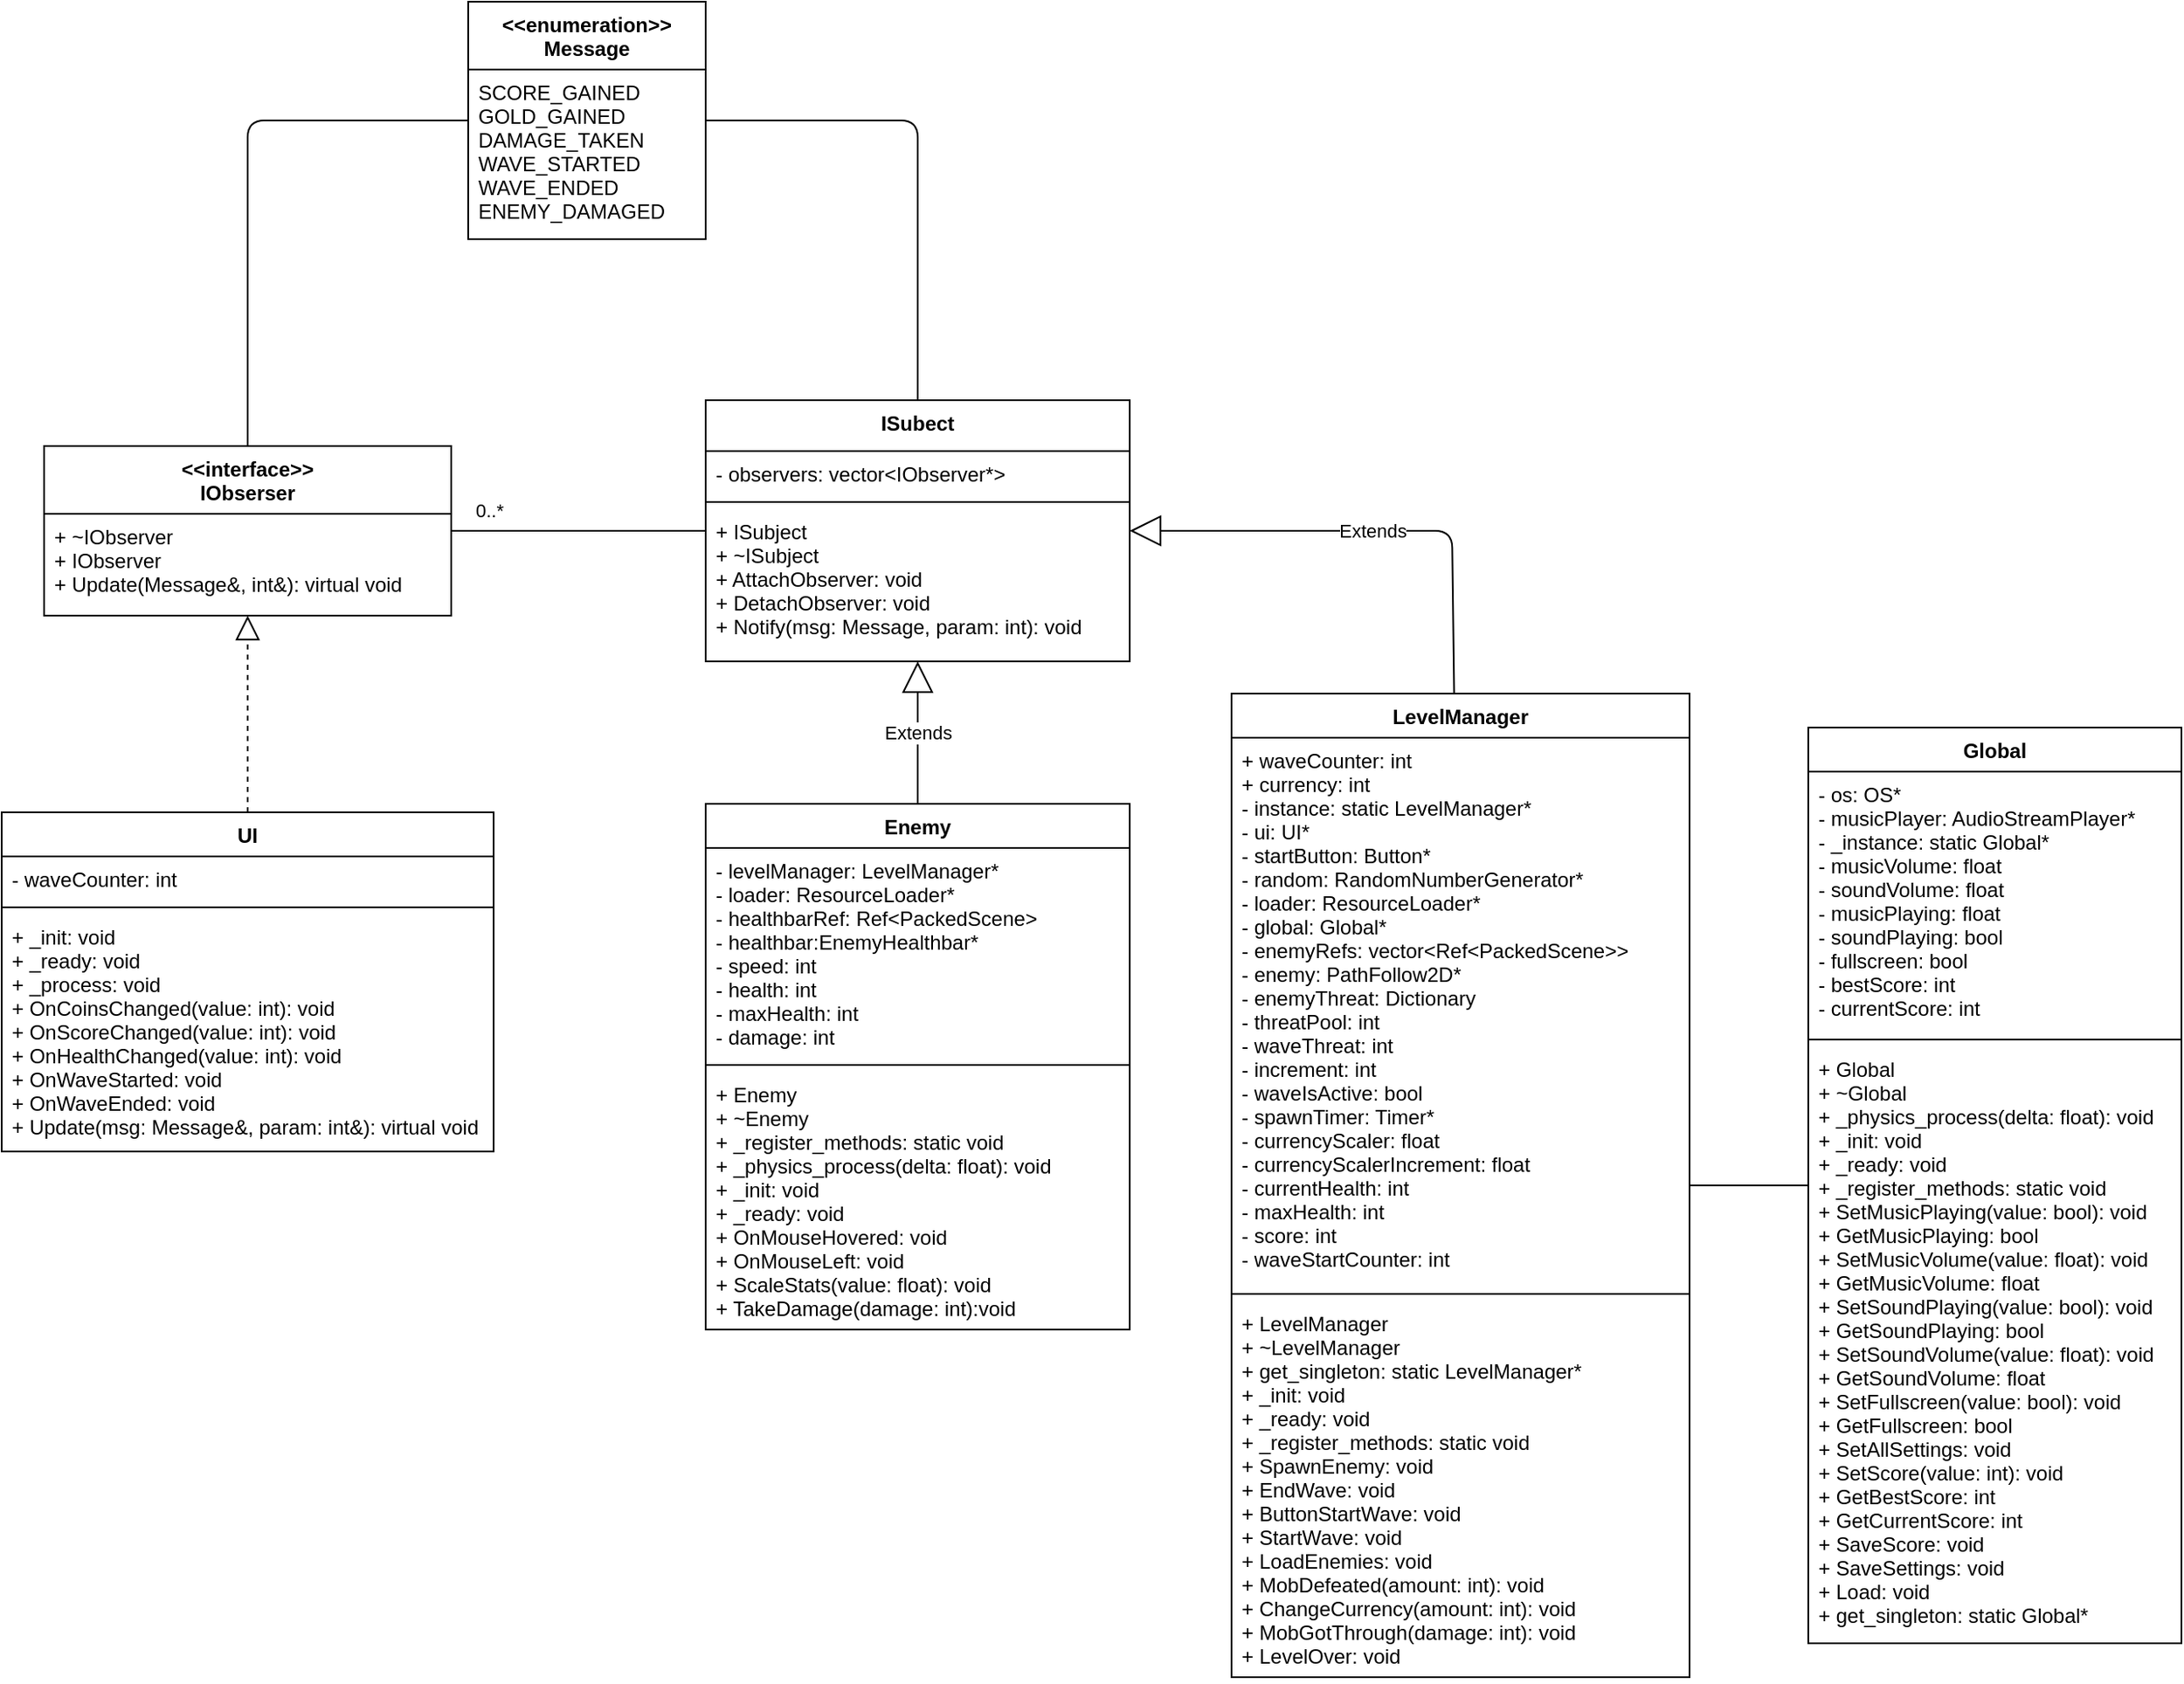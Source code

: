 <mxfile version="14.9.0" type="github" pages="4">
  <diagram id="F5fDT9RWWXT5eyaNR9aA" name="UI">
    <mxGraphModel dx="1673" dy="896" grid="1" gridSize="10" guides="1" tooltips="1" connect="1" arrows="1" fold="1" page="1" pageScale="1" pageWidth="1654" pageHeight="1169" math="0" shadow="0">
      <root>
        <mxCell id="0" />
        <mxCell id="1" parent="0" />
        <mxCell id="4cQQ3AmGW_2L6S3uU12_-1" value="&lt;&lt;interface&gt;&gt;&#xa;IObserser" style="swimlane;fontStyle=1;align=center;verticalAlign=top;childLayout=stackLayout;horizontal=1;startSize=40;horizontalStack=0;resizeParent=1;resizeParentMax=0;resizeLast=0;collapsible=1;marginBottom=0;" parent="1" vertex="1">
          <mxGeometry x="80" y="302" width="240" height="100" as="geometry" />
        </mxCell>
        <mxCell id="4cQQ3AmGW_2L6S3uU12_-4" value="+ ~IObserver&#xa;+ IObserver&#xa;+ Update(Message&amp;, int&amp;): virtual void" style="text;strokeColor=none;fillColor=none;align=left;verticalAlign=top;spacingLeft=4;spacingRight=4;overflow=hidden;rotatable=0;points=[[0,0.5],[1,0.5]];portConstraint=eastwest;" parent="4cQQ3AmGW_2L6S3uU12_-1" vertex="1">
          <mxGeometry y="40" width="240" height="60" as="geometry" />
        </mxCell>
        <mxCell id="4cQQ3AmGW_2L6S3uU12_-5" value="ISubect" style="swimlane;fontStyle=1;align=center;verticalAlign=top;childLayout=stackLayout;horizontal=1;startSize=30;horizontalStack=0;resizeParent=1;resizeParentMax=0;resizeLast=0;collapsible=1;marginBottom=0;" parent="1" vertex="1">
          <mxGeometry x="470" y="275" width="250" height="154" as="geometry" />
        </mxCell>
        <mxCell id="4cQQ3AmGW_2L6S3uU12_-6" value="- observers: vector&lt;IObserver*&gt;" style="text;strokeColor=none;fillColor=none;align=left;verticalAlign=top;spacingLeft=4;spacingRight=4;overflow=hidden;rotatable=0;points=[[0,0.5],[1,0.5]];portConstraint=eastwest;" parent="4cQQ3AmGW_2L6S3uU12_-5" vertex="1">
          <mxGeometry y="30" width="250" height="26" as="geometry" />
        </mxCell>
        <mxCell id="4cQQ3AmGW_2L6S3uU12_-7" value="" style="line;strokeWidth=1;fillColor=none;align=left;verticalAlign=middle;spacingTop=-1;spacingLeft=3;spacingRight=3;rotatable=0;labelPosition=right;points=[];portConstraint=eastwest;" parent="4cQQ3AmGW_2L6S3uU12_-5" vertex="1">
          <mxGeometry y="56" width="250" height="8" as="geometry" />
        </mxCell>
        <mxCell id="4cQQ3AmGW_2L6S3uU12_-8" value="+ ISubject&#xa;+ ~ISubject&#xa;+ AttachObserver: void&#xa;+ DetachObserver: void&#xa;+ Notify(msg: Message, param: int): void" style="text;strokeColor=none;fillColor=none;align=left;verticalAlign=top;spacingLeft=4;spacingRight=4;overflow=hidden;rotatable=0;points=[[0,0.5],[1,0.5]];portConstraint=eastwest;" parent="4cQQ3AmGW_2L6S3uU12_-5" vertex="1">
          <mxGeometry y="64" width="250" height="90" as="geometry" />
        </mxCell>
        <mxCell id="qCKfydWW07gDqBEyt4T1-1" value="UI" style="swimlane;fontStyle=1;align=center;verticalAlign=top;childLayout=stackLayout;horizontal=1;startSize=26;horizontalStack=0;resizeParent=1;resizeParentMax=0;resizeLast=0;collapsible=1;marginBottom=0;" parent="1" vertex="1">
          <mxGeometry x="55" y="518" width="290" height="200" as="geometry" />
        </mxCell>
        <mxCell id="qCKfydWW07gDqBEyt4T1-2" value="- waveCounter: int" style="text;strokeColor=none;fillColor=none;align=left;verticalAlign=top;spacingLeft=4;spacingRight=4;overflow=hidden;rotatable=0;points=[[0,0.5],[1,0.5]];portConstraint=eastwest;" parent="qCKfydWW07gDqBEyt4T1-1" vertex="1">
          <mxGeometry y="26" width="290" height="26" as="geometry" />
        </mxCell>
        <mxCell id="qCKfydWW07gDqBEyt4T1-3" value="" style="line;strokeWidth=1;fillColor=none;align=left;verticalAlign=middle;spacingTop=-1;spacingLeft=3;spacingRight=3;rotatable=0;labelPosition=right;points=[];portConstraint=eastwest;" parent="qCKfydWW07gDqBEyt4T1-1" vertex="1">
          <mxGeometry y="52" width="290" height="8" as="geometry" />
        </mxCell>
        <mxCell id="qCKfydWW07gDqBEyt4T1-4" value="+ _init: void&#xa;+ _ready: void&#xa;+ _process: void&#xa;+ OnCoinsChanged(value: int): void&#xa;+ OnScoreChanged(value: int): void&#xa;+ OnHealthChanged(value: int): void&#xa;+ OnWaveStarted: void&#xa;+ OnWaveEnded: void&#xa;+ Update(msg: Message&amp;, param: int&amp;): virtual void" style="text;strokeColor=none;fillColor=none;align=left;verticalAlign=top;spacingLeft=4;spacingRight=4;overflow=hidden;rotatable=0;points=[[0,0.5],[1,0.5]];portConstraint=eastwest;" parent="qCKfydWW07gDqBEyt4T1-1" vertex="1">
          <mxGeometry y="60" width="290" height="140" as="geometry" />
        </mxCell>
        <mxCell id="oGQv3XwxBZN2V0PkKPTG-1" value="Enemy" style="swimlane;fontStyle=1;align=center;verticalAlign=top;childLayout=stackLayout;horizontal=1;startSize=26;horizontalStack=0;resizeParent=1;resizeParentMax=0;resizeLast=0;collapsible=1;marginBottom=0;" parent="1" vertex="1">
          <mxGeometry x="470" y="513" width="250" height="310" as="geometry" />
        </mxCell>
        <mxCell id="oGQv3XwxBZN2V0PkKPTG-2" value="- levelManager: LevelManager*&#xa;- loader: ResourceLoader*&#xa;- healthbarRef: Ref&lt;PackedScene&gt;&#xa;- healthbar:EnemyHealthbar*&#xa;- speed: int &#xa;- health: int &#xa;- maxHealth: int &#xa;- damage: int" style="text;strokeColor=none;fillColor=none;align=left;verticalAlign=top;spacingLeft=4;spacingRight=4;overflow=hidden;rotatable=0;points=[[0,0.5],[1,0.5]];portConstraint=eastwest;" parent="oGQv3XwxBZN2V0PkKPTG-1" vertex="1">
          <mxGeometry y="26" width="250" height="124" as="geometry" />
        </mxCell>
        <mxCell id="oGQv3XwxBZN2V0PkKPTG-3" value="" style="line;strokeWidth=1;fillColor=none;align=left;verticalAlign=middle;spacingTop=-1;spacingLeft=3;spacingRight=3;rotatable=0;labelPosition=right;points=[];portConstraint=eastwest;" parent="oGQv3XwxBZN2V0PkKPTG-1" vertex="1">
          <mxGeometry y="150" width="250" height="8" as="geometry" />
        </mxCell>
        <mxCell id="oGQv3XwxBZN2V0PkKPTG-4" value="+ Enemy&#xa;+ ~Enemy&#xa;+ _register_methods: static void &#xa;+ _physics_process(delta: float): void &#xa;+ _init: void &#xa;+ _ready: void &#xa;+ OnMouseHovered: void &#xa;+ OnMouseLeft: void &#xa;+ ScaleStats(value: float): void &#xa;+ TakeDamage(damage: int):void " style="text;strokeColor=none;fillColor=none;align=left;verticalAlign=top;spacingLeft=4;spacingRight=4;overflow=hidden;rotatable=0;points=[[0,0.5],[1,0.5]];portConstraint=eastwest;" parent="oGQv3XwxBZN2V0PkKPTG-1" vertex="1">
          <mxGeometry y="158" width="250" height="152" as="geometry" />
        </mxCell>
        <mxCell id="oGQv3XwxBZN2V0PkKPTG-6" value="LevelManager" style="swimlane;fontStyle=1;align=center;verticalAlign=top;childLayout=stackLayout;horizontal=1;startSize=26;horizontalStack=0;resizeParent=1;resizeParentMax=0;resizeLast=0;collapsible=1;marginBottom=0;" parent="1" vertex="1">
          <mxGeometry x="780" y="448" width="270" height="580" as="geometry" />
        </mxCell>
        <mxCell id="oGQv3XwxBZN2V0PkKPTG-7" value="+ waveCounter: int &#xa;+ currency: int&#xa;- instance: static LevelManager*&#xa;- ui: UI*&#xa;- startButton: Button*&#xa;- random: RandomNumberGenerator*&#xa;- loader: ResourceLoader*&#xa;- global: Global*&#xa;- enemyRefs: vector&lt;Ref&lt;PackedScene&gt;&gt;&#xa;- enemy: PathFollow2D*&#xa;- enemyThreat: Dictionary&#xa;- threatPool: int&#xa;  - waveThreat: int&#xa;  - increment: int&#xa;- waveIsActive: bool&#xa;- spawnTimer: Timer*&#xa;- currencyScaler: float&#xa;- currencyScalerIncrement: float &#xa;- currentHealth: int &#xa;- maxHealth: int &#xa;- score: int &#xa;- waveStartCounter: int " style="text;strokeColor=none;fillColor=none;align=left;verticalAlign=top;spacingLeft=4;spacingRight=4;overflow=hidden;rotatable=0;points=[[0,0.5],[1,0.5]];portConstraint=eastwest;" parent="oGQv3XwxBZN2V0PkKPTG-6" vertex="1">
          <mxGeometry y="26" width="270" height="324" as="geometry" />
        </mxCell>
        <mxCell id="oGQv3XwxBZN2V0PkKPTG-8" value="" style="line;strokeWidth=1;fillColor=none;align=left;verticalAlign=middle;spacingTop=-1;spacingLeft=3;spacingRight=3;rotatable=0;labelPosition=right;points=[];portConstraint=eastwest;" parent="oGQv3XwxBZN2V0PkKPTG-6" vertex="1">
          <mxGeometry y="350" width="270" height="8" as="geometry" />
        </mxCell>
        <mxCell id="oGQv3XwxBZN2V0PkKPTG-9" value="+ LevelManager&#xa;+ ~LevelManager&#xa;+ get_singleton: static LevelManager*&#xa;+ _init: void &#xa;+ _ready: void &#xa;+ _register_methods: static void&#xa;+ SpawnEnemy: void &#xa;+ EndWave: void &#xa;+ ButtonStartWave: void &#xa;+ StartWave: void &#xa;+ LoadEnemies: void &#xa;+ MobDefeated(amount: int): void &#xa;+ ChangeCurrency(amount: int): void &#xa;+ MobGotThrough(damage: int): void &#xa;+ LevelOver: void " style="text;strokeColor=none;fillColor=none;align=left;verticalAlign=top;spacingLeft=4;spacingRight=4;overflow=hidden;rotatable=0;points=[[0,0.5],[1,0.5]];portConstraint=eastwest;" parent="oGQv3XwxBZN2V0PkKPTG-6" vertex="1">
          <mxGeometry y="358" width="270" height="222" as="geometry" />
        </mxCell>
        <mxCell id="oGQv3XwxBZN2V0PkKPTG-11" value="" style="endArrow=block;dashed=1;endFill=0;endSize=12;html=1;" parent="1" source="qCKfydWW07gDqBEyt4T1-1" target="4cQQ3AmGW_2L6S3uU12_-1" edge="1">
          <mxGeometry width="160" relative="1" as="geometry">
            <mxPoint x="-70" y="448" as="sourcePoint" />
            <mxPoint x="90" y="448" as="targetPoint" />
          </mxGeometry>
        </mxCell>
        <mxCell id="oGQv3XwxBZN2V0PkKPTG-14" value="Global" style="swimlane;fontStyle=1;align=center;verticalAlign=top;childLayout=stackLayout;horizontal=1;startSize=26;horizontalStack=0;resizeParent=1;resizeParentMax=0;resizeLast=0;collapsible=1;marginBottom=0;" parent="1" vertex="1">
          <mxGeometry x="1120" y="468" width="220" height="540" as="geometry" />
        </mxCell>
        <mxCell id="oGQv3XwxBZN2V0PkKPTG-15" value="- os: OS*&#xa;- musicPlayer: AudioStreamPlayer*&#xa;- _instance: static Global*&#xa;- musicVolume: float&#xa;- soundVolume: float&#xa;- musicPlaying: float&#xa;- soundPlaying: bool&#xa;- fullscreen: bool&#xa;- bestScore: int&#xa;- currentScore: int" style="text;strokeColor=none;fillColor=none;align=left;verticalAlign=top;spacingLeft=4;spacingRight=4;overflow=hidden;rotatable=0;points=[[0,0.5],[1,0.5]];portConstraint=eastwest;" parent="oGQv3XwxBZN2V0PkKPTG-14" vertex="1">
          <mxGeometry y="26" width="220" height="154" as="geometry" />
        </mxCell>
        <mxCell id="oGQv3XwxBZN2V0PkKPTG-16" value="" style="line;strokeWidth=1;fillColor=none;align=left;verticalAlign=middle;spacingTop=-1;spacingLeft=3;spacingRight=3;rotatable=0;labelPosition=right;points=[];portConstraint=eastwest;" parent="oGQv3XwxBZN2V0PkKPTG-14" vertex="1">
          <mxGeometry y="180" width="220" height="8" as="geometry" />
        </mxCell>
        <mxCell id="oGQv3XwxBZN2V0PkKPTG-17" value="+ Global&#xa;+ ~Global&#xa;+ _physics_process(delta: float): void &#xa;+ _init: void &#xa;+ _ready: void&#xa;+ _register_methods: static void&#xa;+ SetMusicPlaying(value: bool): void &#xa;+ GetMusicPlaying: bool &#xa;+ SetMusicVolume(value: float): void &#xa;+ GetMusicVolume: float&#xa;+ SetSoundPlaying(value: bool): void&#xa;+ GetSoundPlaying: bool&#xa;+ SetSoundVolume(value: float): void&#xa;+ GetSoundVolume: float &#xa;+ SetFullscreen(value: bool): void &#xa;+ GetFullscreen: bool &#xa;+ SetAllSettings: void &#xa;+ SetScore(value: int): void &#xa;+ GetBestScore: int &#xa;+ GetCurrentScore: int &#xa;+ SaveScore: void &#xa;+ SaveSettings: void &#xa;+ Load: void &#xa;+ get_singleton: static Global* &#xa;" style="text;strokeColor=none;fillColor=none;align=left;verticalAlign=top;spacingLeft=4;spacingRight=4;overflow=hidden;rotatable=0;points=[[0,0.5],[1,0.5]];portConstraint=eastwest;" parent="oGQv3XwxBZN2V0PkKPTG-14" vertex="1">
          <mxGeometry y="188" width="220" height="352" as="geometry" />
        </mxCell>
        <mxCell id="s5ttbbWi41Jbaq0BsrGK-10" value="" style="endArrow=none;html=1;edgeStyle=orthogonalEdgeStyle;" parent="1" source="4cQQ3AmGW_2L6S3uU12_-5" target="4cQQ3AmGW_2L6S3uU12_-1" edge="1">
          <mxGeometry relative="1" as="geometry">
            <mxPoint x="590" y="648" as="sourcePoint" />
            <mxPoint x="750" y="648" as="targetPoint" />
          </mxGeometry>
        </mxCell>
        <mxCell id="s5ttbbWi41Jbaq0BsrGK-12" value="0..*" style="edgeLabel;resizable=0;html=1;align=right;verticalAlign=bottom;" parent="s5ttbbWi41Jbaq0BsrGK-10" connectable="0" vertex="1">
          <mxGeometry x="1" relative="1" as="geometry">
            <mxPoint x="31" y="-4" as="offset" />
          </mxGeometry>
        </mxCell>
        <mxCell id="jlbOjR8EbVuu9zs50vGk-1" value="&lt;&lt;enumeration&gt;&gt;&#xa;Message" style="swimlane;fontStyle=1;childLayout=stackLayout;horizontal=1;startSize=40;fillColor=none;horizontalStack=0;resizeParent=1;resizeParentMax=0;resizeLast=0;collapsible=1;marginBottom=0;" parent="1" vertex="1">
          <mxGeometry x="330" y="40" width="140" height="140" as="geometry" />
        </mxCell>
        <mxCell id="jlbOjR8EbVuu9zs50vGk-2" value="SCORE_GAINED&#xa;GOLD_GAINED&#xa;DAMAGE_TAKEN&#xa;WAVE_STARTED&#xa; WAVE_ENDED&#xa; ENEMY_DAMAGED" style="text;strokeColor=none;fillColor=none;align=left;verticalAlign=top;spacingLeft=4;spacingRight=4;overflow=hidden;rotatable=0;points=[[0,0.5],[1,0.5]];portConstraint=eastwest;" parent="jlbOjR8EbVuu9zs50vGk-1" vertex="1">
          <mxGeometry y="40" width="140" height="100" as="geometry" />
        </mxCell>
        <mxCell id="jlbOjR8EbVuu9zs50vGk-3" value="" style="endArrow=none;html=1;edgeStyle=orthogonalEdgeStyle;" parent="1" source="jlbOjR8EbVuu9zs50vGk-1" target="4cQQ3AmGW_2L6S3uU12_-5" edge="1">
          <mxGeometry relative="1" as="geometry">
            <mxPoint x="515" y="120" as="sourcePoint" />
            <mxPoint x="675" y="120" as="targetPoint" />
            <Array as="points">
              <mxPoint x="595" y="110" />
            </Array>
          </mxGeometry>
        </mxCell>
        <mxCell id="jlbOjR8EbVuu9zs50vGk-6" value="" style="endArrow=none;html=1;edgeStyle=orthogonalEdgeStyle;" parent="1" source="4cQQ3AmGW_2L6S3uU12_-1" target="jlbOjR8EbVuu9zs50vGk-1" edge="1">
          <mxGeometry relative="1" as="geometry">
            <mxPoint x="120" y="170" as="sourcePoint" />
            <mxPoint x="280" y="170" as="targetPoint" />
            <Array as="points">
              <mxPoint x="200" y="110" />
            </Array>
          </mxGeometry>
        </mxCell>
        <mxCell id="jlbOjR8EbVuu9zs50vGk-10" value="Extends" style="endArrow=block;endSize=16;endFill=0;html=1;" parent="1" source="oGQv3XwxBZN2V0PkKPTG-6" target="4cQQ3AmGW_2L6S3uU12_-5" edge="1">
          <mxGeometry width="160" relative="1" as="geometry">
            <mxPoint x="820" y="302" as="sourcePoint" />
            <mxPoint x="980" y="302" as="targetPoint" />
            <Array as="points">
              <mxPoint x="910" y="352" />
            </Array>
          </mxGeometry>
        </mxCell>
        <mxCell id="jlbOjR8EbVuu9zs50vGk-11" value="Extends" style="endArrow=block;endSize=16;endFill=0;html=1;" parent="1" source="oGQv3XwxBZN2V0PkKPTG-1" target="4cQQ3AmGW_2L6S3uU12_-5" edge="1">
          <mxGeometry width="160" relative="1" as="geometry">
            <mxPoint x="560" y="270" as="sourcePoint" />
            <mxPoint x="720" y="270" as="targetPoint" />
          </mxGeometry>
        </mxCell>
        <mxCell id="jlbOjR8EbVuu9zs50vGk-13" value="" style="endArrow=none;html=1;edgeStyle=orthogonalEdgeStyle;" parent="1" source="oGQv3XwxBZN2V0PkKPTG-6" target="oGQv3XwxBZN2V0PkKPTG-14" edge="1">
          <mxGeometry relative="1" as="geometry">
            <mxPoint x="540" y="988" as="sourcePoint" />
            <mxPoint x="700" y="988" as="targetPoint" />
          </mxGeometry>
        </mxCell>
      </root>
    </mxGraphModel>
  </diagram>
  <diagram id="J0qoBGg9B1jh1cY9QHln" name="Spawn Tower">
    <mxGraphModel dx="1185" dy="635" grid="1" gridSize="10" guides="1" tooltips="1" connect="1" arrows="1" fold="1" page="1" pageScale="1" pageWidth="1654" pageHeight="1169" math="0" shadow="0">
      <root>
        <mxCell id="Ky8npWYbQMKd_BJdHoTF-0" />
        <mxCell id="Ky8npWYbQMKd_BJdHoTF-1" parent="Ky8npWYbQMKd_BJdHoTF-0" />
        <mxCell id="kiCQcghWIDT9eHi6U-7P-0" value="SpawnTower" style="swimlane;fontStyle=1;align=center;verticalAlign=top;childLayout=stackLayout;horizontal=1;startSize=26;horizontalStack=0;resizeParent=1;resizeParentMax=0;resizeLast=0;collapsible=1;marginBottom=0;" parent="Ky8npWYbQMKd_BJdHoTF-1" vertex="1">
          <mxGeometry x="30" y="495" width="220" height="250" as="geometry" />
        </mxCell>
        <mxCell id="kiCQcghWIDT9eHi6U-7P-1" value="- loader: ResourceLoader*&#xa;- texture: Ref&lt;Texture&gt;&#xa;- size: Vector2 &#xa;- prefab: Ref&lt;PackedScene&gt;&#xa;- iconSize: Vector2 &#xa;- levelManager: LevelManager*" style="text;strokeColor=none;fillColor=none;align=left;verticalAlign=top;spacingLeft=4;spacingRight=4;overflow=hidden;rotatable=0;points=[[0,0.5],[1,0.5]];portConstraint=eastwest;" parent="kiCQcghWIDT9eHi6U-7P-0" vertex="1">
          <mxGeometry y="26" width="220" height="94" as="geometry" />
        </mxCell>
        <mxCell id="kiCQcghWIDT9eHi6U-7P-2" value="" style="line;strokeWidth=1;fillColor=none;align=left;verticalAlign=middle;spacingTop=-1;spacingLeft=3;spacingRight=3;rotatable=0;labelPosition=right;points=[];portConstraint=eastwest;" parent="kiCQcghWIDT9eHi6U-7P-0" vertex="1">
          <mxGeometry y="120" width="220" height="8" as="geometry" />
        </mxCell>
        <mxCell id="kiCQcghWIDT9eHi6U-7P-3" value="+ _register_methods: static void&#xa;+ _init: void &#xa;+ _ready: void &#xa;+ OnMouseHovered: void &#xa;+ OnMouseLeft: void &#xa;+ OnButtonPressed: void &#xa;+ BuildTower: void " style="text;strokeColor=none;fillColor=none;align=left;verticalAlign=top;spacingLeft=4;spacingRight=4;overflow=hidden;rotatable=0;points=[[0,0.5],[1,0.5]];portConstraint=eastwest;" parent="kiCQcghWIDT9eHi6U-7P-0" vertex="1">
          <mxGeometry y="128" width="220" height="122" as="geometry" />
        </mxCell>
        <mxCell id="kiCQcghWIDT9eHi6U-7P-4" value="TargetingMethod" style="swimlane;fontStyle=1;align=center;verticalAlign=top;childLayout=stackLayout;horizontal=1;startSize=26;horizontalStack=0;resizeParent=1;resizeParentMax=0;resizeLast=0;collapsible=1;marginBottom=0;" parent="Ky8npWYbQMKd_BJdHoTF-1" vertex="1">
          <mxGeometry x="820" y="20" width="260" height="200" as="geometry" />
        </mxCell>
        <mxCell id="kiCQcghWIDT9eHi6U-7P-5" value="# enemyArray: Array &#xa;# distanceToClosest: double &#xa;# towerPosition: Vector2 " style="text;strokeColor=none;fillColor=none;align=left;verticalAlign=top;spacingLeft=4;spacingRight=4;overflow=hidden;rotatable=0;points=[[0,0.5],[1,0.5]];portConstraint=eastwest;" parent="kiCQcghWIDT9eHi6U-7P-4" vertex="1">
          <mxGeometry y="26" width="260" height="54" as="geometry" />
        </mxCell>
        <mxCell id="kiCQcghWIDT9eHi6U-7P-6" value="" style="line;strokeWidth=1;fillColor=none;align=left;verticalAlign=middle;spacingTop=-1;spacingLeft=3;spacingRight=3;rotatable=0;labelPosition=right;points=[];portConstraint=eastwest;" parent="kiCQcghWIDT9eHi6U-7P-4" vertex="1">
          <mxGeometry y="80" width="260" height="8" as="geometry" />
        </mxCell>
        <mxCell id="kiCQcghWIDT9eHi6U-7P-7" value="+ TargetingMethod&#xa;+ ~TargetingMethod&#xa;+ SetEnemies(enemies: Array): virtual void&#xa;+ GetTarget: virtual PathFollow2D*&#xa;+ SetTowerPosition(pos: Vector2): virtual void" style="text;strokeColor=none;fillColor=none;align=left;verticalAlign=top;spacingLeft=4;spacingRight=4;overflow=hidden;rotatable=0;points=[[0,0.5],[1,0.5]];portConstraint=eastwest;" parent="kiCQcghWIDT9eHi6U-7P-4" vertex="1">
          <mxGeometry y="88" width="260" height="112" as="geometry" />
        </mxCell>
        <mxCell id="kiCQcghWIDT9eHi6U-7P-8" value="ClosestNoLock" style="swimlane;fontStyle=1;align=center;verticalAlign=top;childLayout=stackLayout;horizontal=1;startSize=26;horizontalStack=0;resizeParent=1;resizeParentMax=0;resizeLast=0;collapsible=1;marginBottom=0;" parent="Ky8npWYbQMKd_BJdHoTF-1" vertex="1">
          <mxGeometry x="820" y="280" width="260" height="120" as="geometry" />
        </mxCell>
        <mxCell id="kiCQcghWIDT9eHi6U-7P-11" value="+ ~ClosestNoLock&#xa;+ SetEnemies(enemies: Array): virtual void&#xa;+ SetTowerPosition(pos: Vector2): virtual void&#xa;+ GetTarget: virtual PathFollow2D*" style="text;strokeColor=none;fillColor=none;align=left;verticalAlign=top;spacingLeft=4;spacingRight=4;overflow=hidden;rotatable=0;points=[[0,0.5],[1,0.5]];portConstraint=eastwest;" parent="kiCQcghWIDT9eHi6U-7P-8" vertex="1">
          <mxGeometry y="26" width="260" height="94" as="geometry" />
        </mxCell>
        <mxCell id="Q7mKakz5-gDfTAcLu7Hm-0" value="" style="endArrow=block;dashed=1;endFill=0;endSize=12;html=1;" parent="Ky8npWYbQMKd_BJdHoTF-1" source="kiCQcghWIDT9eHi6U-7P-8" target="kiCQcghWIDT9eHi6U-7P-4" edge="1">
          <mxGeometry width="160" relative="1" as="geometry">
            <mxPoint x="630" y="290" as="sourcePoint" />
            <mxPoint x="790" y="290" as="targetPoint" />
          </mxGeometry>
        </mxCell>
        <mxCell id="Q7mKakz5-gDfTAcLu7Hm-1" value="TowerBuilder" style="swimlane;fontStyle=1;align=center;verticalAlign=top;childLayout=stackLayout;horizontal=1;startSize=26;horizontalStack=0;resizeParent=1;resizeParentMax=0;resizeLast=0;collapsible=1;marginBottom=0;" parent="Ky8npWYbQMKd_BJdHoTF-1" vertex="1">
          <mxGeometry x="450" y="330" width="310" height="580" as="geometry" />
        </mxCell>
        <mxCell id="Q7mKakz5-gDfTAcLu7Hm-2" value="- loader: ResourceLoader*&#xa;- tower: Area2D*&#xa;- towerPrefab: Ref&lt;PackedScene&gt;" style="text;strokeColor=none;fillColor=none;align=left;verticalAlign=top;spacingLeft=4;spacingRight=4;overflow=hidden;rotatable=0;points=[[0,0.5],[1,0.5]];portConstraint=eastwest;" parent="Q7mKakz5-gDfTAcLu7Hm-1" vertex="1">
          <mxGeometry y="26" width="310" height="54" as="geometry" />
        </mxCell>
        <mxCell id="Q7mKakz5-gDfTAcLu7Hm-3" value="" style="line;strokeWidth=1;fillColor=none;align=left;verticalAlign=middle;spacingTop=-1;spacingLeft=3;spacingRight=3;rotatable=0;labelPosition=right;points=[];portConstraint=eastwest;" parent="Q7mKakz5-gDfTAcLu7Hm-1" vertex="1">
          <mxGeometry y="80" width="310" height="8" as="geometry" />
        </mxCell>
        <mxCell id="Q7mKakz5-gDfTAcLu7Hm-4" value="+ TowerBuilder;&#xa;+ ~TowerBuilder;&#xa;+ SetGunSprite01: void &#xa;+ SetGunSprite02: void &#xa;+ SetGunSprite03: void &#xa;+ SetGunSprite04: void &#xa;+ SetGunSprite05: void &#xa;+ SetPlatformSprite01: void &#xa;+ SetPlatformSprite02: void &#xa;+ SetPlatformSprite03: void &#xa;+ SetPlatformSprite04: void &#xa;+ SetPlatformSprite05: void &#xa;+ SetAttackSpeedVeryLow: void &#xa;+ SetAttackSpeedLow: void &#xa;+ SetAttackSpeedNormal: void &#xa;+ SetAttackSpeedHigh: void &#xa;+ SetAttackSpeedVeryHigh: void &#xa;+ SetAmmoTypeProjectile01: void &#xa;+ SetAmmoTypeProjectile02: void &#xa;+ SetAmmoTypeProjectile03: void &#xa;+ SetAmmoTypeProjectile04: void &#xa;+ SetAmmoTypeProjectile05: void &#xa;+ SetShootingRangeShort: void &#xa;+ SetShootingRangeNormal: void &#xa;+ SetShootingRangeLong: void &#xa;+ SetShootingRangeVeryLong: void &#xa;+ SetTowerPlacementCost30: void &#xa;+ SetTowerPlacementCost50: void &#xa;+ SetTowerPlacementCost70: void &#xa;+ SetTowerPlacementCost120: void &#xa;+ SetTowerPlacementCost200: void &#xa;+ SetTargetingClosestNoLock: void &#xa;+ Build: Area2D*&#xa;+ Reset: void" style="text;strokeColor=none;fillColor=none;align=left;verticalAlign=top;spacingLeft=4;spacingRight=4;overflow=hidden;rotatable=0;points=[[0,0.5],[1,0.5]];portConstraint=eastwest;" parent="Q7mKakz5-gDfTAcLu7Hm-1" vertex="1">
          <mxGeometry y="88" width="310" height="492" as="geometry" />
        </mxCell>
        <mxCell id="_1J2j0mqziqEBVNtrnYV-0" value="Tower" style="swimlane;fontStyle=1;align=center;verticalAlign=top;childLayout=stackLayout;horizontal=1;startSize=26;horizontalStack=0;resizeParent=1;resizeParentMax=0;resizeLast=0;collapsible=1;marginBottom=0;" parent="Ky8npWYbQMKd_BJdHoTF-1" vertex="1">
          <mxGeometry x="1210" y="190" width="330" height="850" as="geometry" />
        </mxCell>
        <mxCell id="_1J2j0mqziqEBVNtrnYV-1" value="- hudVisible: bool &#xa;- isMouseHovered: bool &#xa;- isBuilding: bool &#xa;- canBuild: bool &#xa;- isColliding: bool &#xa;- tileMap: TileMap*&#xa;- input: Input* &#xa;- cellSize: Vector2 &#xa;- cellPosition: Vector2 &#xa;- cellId: int &#xa;- currentTile: String &#xa;- placementCost: int &#xa;- levelManager: LevelManager*&#xa;- attackSpeed: double &#xa;- cooldownTimePassed: float &#xa;- attackTimer: Timer*&#xa;- enemyArray: Array &#xa;- currentTarget: PathFollow2D* &#xa;- targetPosition: Vector2 &#xa;- loader: ResourceLoader*&#xa;- projectilePrefab: Ref&lt;PackedScene&gt;&#xa;- projectilePrefabPath: String &#xa;- projectile: Area2D* &#xa;- projectileSpawnPosition: Vector2 &#xa;- isAttacking: bool &#xa;- targeting: TargetingMethod*&#xa;- collisionShape: CollisionShape2D* &#xa;- circleShape: Ref&lt;CircleShape2D&gt; &#xa;- baseSpritePath: String &#xa;- base: Sprite* &#xa;- gunSpritePath: String &#xa;- gun: Sprite* &#xa;- attackRange: Sprite* " style="text;strokeColor=none;fillColor=none;align=left;verticalAlign=top;spacingLeft=4;spacingRight=4;overflow=hidden;rotatable=0;points=[[0,0.5],[1,0.5]];portConstraint=eastwest;" parent="_1J2j0mqziqEBVNtrnYV-0" vertex="1">
          <mxGeometry y="26" width="330" height="474" as="geometry" />
        </mxCell>
        <mxCell id="_1J2j0mqziqEBVNtrnYV-2" value="" style="line;strokeWidth=1;fillColor=none;align=left;verticalAlign=middle;spacingTop=-1;spacingLeft=3;spacingRight=3;rotatable=0;labelPosition=right;points=[];portConstraint=eastwest;" parent="_1J2j0mqziqEBVNtrnYV-0" vertex="1">
          <mxGeometry y="500" width="330" height="8" as="geometry" />
        </mxCell>
        <mxCell id="_1J2j0mqziqEBVNtrnYV-3" value="+ Tower&#xa;+ ~Tower&#xa;+ _register_methods: static void &#xa;+ _physics_process(delta: float): void &#xa;+ _init: void &#xa;+ _ready(): void &#xa;+ FollowMouse: void &#xa;+ DeleteTower: void &#xa;+ OnAttackSpeedTimerTimeout: void &#xa;+ OnAggroAreaEntered(_other_area: Area2D*): void &#xa;+ OnAggroAreaExited(_other_area: Area2D*): void &#xa;+ OnTowerAreaEntered(_other_area: Area2D*): void &#xa;+ OnTowerAreaExited(_other_area: Area2D*): void &#xa;+ OnMouseHovered: void &#xa;+ OnMouseLeft: void &#xa;+ SetProjectilePrefab(projectile: Ref&lt;PackedScene&gt;): void &#xa;+ SetGunPath(imagePath: String): void &#xa;+ SetBasePath(imagePath: String): void &#xa;+ SetAttackSpeed(atkSpeed: double): void &#xa;+ SetTowerCost(cost: int): void &#xa;+ SetTargetingMethod(method: TargetingMethod*): void &#xa;+ SetCollisionShape(shape: Ref&lt;CircleShape2D&gt;): void &#xa;+ GetTowerPlacementCost: int " style="text;strokeColor=none;fillColor=none;align=left;verticalAlign=top;spacingLeft=4;spacingRight=4;overflow=hidden;rotatable=0;points=[[0,0.5],[1,0.5]];portConstraint=eastwest;" parent="_1J2j0mqziqEBVNtrnYV-0" vertex="1">
          <mxGeometry y="508" width="330" height="342" as="geometry" />
        </mxCell>
        <mxCell id="5_z0jkHObF8iYPCNEaeq-0" value="Creates" style="endArrow=open;endSize=12;dashed=1;html=1;" parent="Ky8npWYbQMKd_BJdHoTF-1" source="Q7mKakz5-gDfTAcLu7Hm-1" target="_1J2j0mqziqEBVNtrnYV-0" edge="1">
          <mxGeometry width="160" relative="1" as="geometry">
            <mxPoint x="830" y="510" as="sourcePoint" />
            <mxPoint x="990" y="510" as="targetPoint" />
          </mxGeometry>
        </mxCell>
        <mxCell id="zKtUUd1IqgCBR9yLocko-1" value="1" style="endArrow=open;html=1;endSize=12;startArrow=diamondThin;startSize=14;startFill=1;edgeStyle=orthogonalEdgeStyle;align=left;verticalAlign=bottom;" edge="1" parent="Ky8npWYbQMKd_BJdHoTF-1" source="kiCQcghWIDT9eHi6U-7P-0" target="Q7mKakz5-gDfTAcLu7Hm-1">
          <mxGeometry x="-1" y="3" relative="1" as="geometry">
            <mxPoint x="490" y="600" as="sourcePoint" />
            <mxPoint x="650" y="600" as="targetPoint" />
          </mxGeometry>
        </mxCell>
      </root>
    </mxGraphModel>
  </diagram>
  <diagram id="JNNif7zrpmLhEzQgErth" name="Damaging Enemy">
    <mxGraphModel dx="1673" dy="896" grid="1" gridSize="10" guides="1" tooltips="1" connect="1" arrows="1" fold="1" page="1" pageScale="1" pageWidth="1654" pageHeight="1169" math="0" shadow="0">
      <root>
        <mxCell id="xldX4Cvg0qP5i-FT3kWv-0" />
        <mxCell id="xldX4Cvg0qP5i-FT3kWv-1" parent="xldX4Cvg0qP5i-FT3kWv-0" />
        <mxCell id="WVJRoJLSNF8mMlJLwhQ_-0" value="Enemy" style="swimlane;fontStyle=1;align=center;verticalAlign=top;childLayout=stackLayout;horizontal=1;startSize=26;horizontalStack=0;resizeParent=1;resizeParentMax=0;resizeLast=0;collapsible=1;marginBottom=0;" parent="xldX4Cvg0qP5i-FT3kWv-1" vertex="1">
          <mxGeometry x="1370" y="30" width="250" height="310" as="geometry" />
        </mxCell>
        <mxCell id="WVJRoJLSNF8mMlJLwhQ_-1" value="- levelManager: LevelManager*&#xa;- loader: ResourceLoader*&#xa;- healthbarRef: Ref&lt;PackedScene&gt;&#xa;- healthbar:Healthbar*&#xa;- speed: int &#xa;- health: int &#xa;- maxHealth: int &#xa;- damage: int" style="text;strokeColor=none;fillColor=none;align=left;verticalAlign=top;spacingLeft=4;spacingRight=4;overflow=hidden;rotatable=0;points=[[0,0.5],[1,0.5]];portConstraint=eastwest;" parent="WVJRoJLSNF8mMlJLwhQ_-0" vertex="1">
          <mxGeometry y="26" width="250" height="124" as="geometry" />
        </mxCell>
        <mxCell id="WVJRoJLSNF8mMlJLwhQ_-2" value="" style="line;strokeWidth=1;fillColor=none;align=left;verticalAlign=middle;spacingTop=-1;spacingLeft=3;spacingRight=3;rotatable=0;labelPosition=right;points=[];portConstraint=eastwest;" parent="WVJRoJLSNF8mMlJLwhQ_-0" vertex="1">
          <mxGeometry y="150" width="250" height="8" as="geometry" />
        </mxCell>
        <mxCell id="WVJRoJLSNF8mMlJLwhQ_-3" value="+ Enemy&#xa;+ ~Enemy&#xa;+ _register_methods: static void &#xa;+ _physics_process(delta: int): void &#xa;+ _init: void &#xa;+ _ready: void &#xa;+ OnMouseHovered: void &#xa;+ OnMouseLeft: void &#xa;+ ScaleStats(value: float): void &#xa;+ TakeDamage(damage: int):void " style="text;strokeColor=none;fillColor=none;align=left;verticalAlign=top;spacingLeft=4;spacingRight=4;overflow=hidden;rotatable=0;points=[[0,0.5],[1,0.5]];portConstraint=eastwest;" parent="WVJRoJLSNF8mMlJLwhQ_-0" vertex="1">
          <mxGeometry y="158" width="250" height="152" as="geometry" />
        </mxCell>
        <mxCell id="7YdlAp-IxPB3LQGEQbVy-0" value="Tower" style="swimlane;fontStyle=1;align=center;verticalAlign=top;childLayout=stackLayout;horizontal=1;startSize=26;horizontalStack=0;resizeParent=1;resizeParentMax=0;resizeLast=0;collapsible=1;marginBottom=0;" parent="xldX4Cvg0qP5i-FT3kWv-1" vertex="1">
          <mxGeometry x="30" y="30" width="330" height="850" as="geometry" />
        </mxCell>
        <mxCell id="7YdlAp-IxPB3LQGEQbVy-1" value="- hudVisible: bool &#xa;- isMouseHovered: bool &#xa;- isBuilding: bool &#xa;- canBuild: bool &#xa;- isColliding: bool &#xa;- tileMap: TileMap*&#xa;- input: Input* &#xa;- cellSize: Vector2 &#xa;- cellPosition: Vector2 &#xa;- cellId: int &#xa;- currentTile: String &#xa;- placementCost: int &#xa;- levelManager: LevelManager*&#xa;- attackSpeed: double &#xa;- cooldownTimePassed: float &#xa;- attackTimer: Timer*&#xa;- enemyArray: Array &#xa;- currentTarget: PathFollow2D* &#xa;- targetPosition: Vector2 &#xa;- loader: ResourceLoader*&#xa;- projectilePrefab: Ref&lt;PackedScene&gt;&#xa;- projectilePrefabPath: String &#xa;- projectile: Area2D* &#xa;- projectileSpawnPosition: Vector2 &#xa;- isAttacking: bool &#xa;- targeting: TargetingMethod*&#xa;- collisionShape: CollisionShape2D* &#xa;- circleShape: Ref&lt;CircleShape2D&gt; &#xa;- baseSpritePath: String &#xa;- base: Sprite* &#xa;- gunSpritePath: String &#xa;- gun: Sprite* &#xa;- attackRange: Sprite* " style="text;strokeColor=none;fillColor=none;align=left;verticalAlign=top;spacingLeft=4;spacingRight=4;overflow=hidden;rotatable=0;points=[[0,0.5],[1,0.5]];portConstraint=eastwest;" parent="7YdlAp-IxPB3LQGEQbVy-0" vertex="1">
          <mxGeometry y="26" width="330" height="474" as="geometry" />
        </mxCell>
        <mxCell id="7YdlAp-IxPB3LQGEQbVy-2" value="" style="line;strokeWidth=1;fillColor=none;align=left;verticalAlign=middle;spacingTop=-1;spacingLeft=3;spacingRight=3;rotatable=0;labelPosition=right;points=[];portConstraint=eastwest;" parent="7YdlAp-IxPB3LQGEQbVy-0" vertex="1">
          <mxGeometry y="500" width="330" height="8" as="geometry" />
        </mxCell>
        <mxCell id="7YdlAp-IxPB3LQGEQbVy-3" value="+ Tower&#xa;+ ~Tower&#xa;+ _register_methods: static void &#xa;+ _physics_process(delta: float): void &#xa;+ _init: void &#xa;+ _ready(): void &#xa;+ FollowMouse: void &#xa;+ DeleteTower: void &#xa;+ OnAttackSpeedTimerTimeout: void &#xa;+ OnAggroAreaEntered(_other_area: Area2D*): void &#xa;+ OnAggroAreaExited(_other_area: Area2D*): void &#xa;+ OnTowerAreaEntered(_other_area: Area2D*): void &#xa;+ OnTowerAreaExited(_other_area: Area2D*): void &#xa;+ OnMouseHovered: void &#xa;+ OnMouseLeft: void &#xa;+ SetProjectilePrefab(projectile: Ref&lt;PackedScene&gt;): void &#xa;+ SetGunPath(imagePath: String): void &#xa;+ SetBasePath(imagePath: String): void &#xa;+ SetAttackSpeed(atkSpeed: double): void &#xa;+ SetTowerCost(cost: int): void &#xa;+ SetTargetingMethod(method: TargetingMethod*): void &#xa;+ SetCollisionShape(shape: Ref&lt;CircleShape2D&gt;): void &#xa;+ GetTowerPlacementCost: int " style="text;strokeColor=none;fillColor=none;align=left;verticalAlign=top;spacingLeft=4;spacingRight=4;overflow=hidden;rotatable=0;points=[[0,0.5],[1,0.5]];portConstraint=eastwest;" parent="7YdlAp-IxPB3LQGEQbVy-0" vertex="1">
          <mxGeometry y="508" width="330" height="342" as="geometry" />
        </mxCell>
        <mxCell id="i7HfsuXRBZQUrQi0sDx4-0" value="Projectile" style="swimlane;fontStyle=1;align=center;verticalAlign=top;childLayout=stackLayout;horizontal=1;startSize=26;horizontalStack=0;resizeParent=1;resizeParentMax=0;resizeLast=0;collapsible=1;marginBottom=0;" parent="xldX4Cvg0qP5i-FT3kWv-1" vertex="1">
          <mxGeometry x="670" y="80" width="290" height="340" as="geometry" />
        </mxCell>
        <mxCell id="i7HfsuXRBZQUrQi0sDx4-1" value="- hasTarget: bool &#xa;- speed: int &#xa;- damage: int &#xa;- loader: ResourceLoader*&#xa;- targetPath: NodePath &#xa;- target: PathFollow2D*&#xa;- selfDestruct: Timer*&#xa;- refVFX: Ref&lt;PackedScene&gt; &#xa;- pathVFX: String &#xa;- VFX: Particles2D*&#xa;- velocity: Vector2 " style="text;strokeColor=none;fillColor=none;align=left;verticalAlign=top;spacingLeft=4;spacingRight=4;overflow=hidden;rotatable=0;points=[[0,0.5],[1,0.5]];portConstraint=eastwest;" parent="i7HfsuXRBZQUrQi0sDx4-0" vertex="1">
          <mxGeometry y="26" width="290" height="164" as="geometry" />
        </mxCell>
        <mxCell id="i7HfsuXRBZQUrQi0sDx4-2" value="" style="line;strokeWidth=1;fillColor=none;align=left;verticalAlign=middle;spacingTop=-1;spacingLeft=3;spacingRight=3;rotatable=0;labelPosition=right;points=[];portConstraint=eastwest;" parent="i7HfsuXRBZQUrQi0sDx4-0" vertex="1">
          <mxGeometry y="190" width="290" height="8" as="geometry" />
        </mxCell>
        <mxCell id="i7HfsuXRBZQUrQi0sDx4-3" value="+ Projectile&#xa;+ ~Projectile&#xa;+ _physics_process(delta: float): void&#xa;+ _init: void &#xa;+ _ready: void &#xa;+ _register_methods: static void&#xa;+ OnEnemyAreaEntered(otherArea: Area2D*): void &#xa;+ OnSelfDestructTimeout: void &#xa;+ SetTarget(target: PathFollow2D*): void " style="text;strokeColor=none;fillColor=none;align=left;verticalAlign=top;spacingLeft=4;spacingRight=4;overflow=hidden;rotatable=0;points=[[0,0.5],[1,0.5]];portConstraint=eastwest;" parent="i7HfsuXRBZQUrQi0sDx4-0" vertex="1">
          <mxGeometry y="198" width="290" height="142" as="geometry" />
        </mxCell>
        <mxCell id="i7HfsuXRBZQUrQi0sDx4-4" value="PiercingProjectile" style="swimlane;fontStyle=1;align=center;verticalAlign=top;childLayout=stackLayout;horizontal=1;startSize=26;horizontalStack=0;resizeParent=1;resizeParentMax=0;resizeLast=0;collapsible=1;marginBottom=0;" parent="xldX4Cvg0qP5i-FT3kWv-1" vertex="1">
          <mxGeometry x="670" y="430" width="290" height="320" as="geometry" />
        </mxCell>
        <mxCell id="i7HfsuXRBZQUrQi0sDx4-5" value="- speed: int &#xa;- damage: int &#xa;- loader: ResourceLoader*&#xa;- targetDirection: Vector2 &#xa;- target: PathFollow2D*&#xa;- selfDestruct: Timer*&#xa;- refVFX: Ref&lt;PackedScene&gt; &#xa;- pathVFX: String &#xa;- VFX: Particles2D*&#xa;- velocity: Vector2 " style="text;strokeColor=none;fillColor=none;align=left;verticalAlign=top;spacingLeft=4;spacingRight=4;overflow=hidden;rotatable=0;points=[[0,0.5],[1,0.5]];portConstraint=eastwest;" parent="i7HfsuXRBZQUrQi0sDx4-4" vertex="1">
          <mxGeometry y="26" width="290" height="144" as="geometry" />
        </mxCell>
        <mxCell id="i7HfsuXRBZQUrQi0sDx4-6" value="" style="line;strokeWidth=1;fillColor=none;align=left;verticalAlign=middle;spacingTop=-1;spacingLeft=3;spacingRight=3;rotatable=0;labelPosition=right;points=[];portConstraint=eastwest;" parent="i7HfsuXRBZQUrQi0sDx4-4" vertex="1">
          <mxGeometry y="170" width="290" height="8" as="geometry" />
        </mxCell>
        <mxCell id="i7HfsuXRBZQUrQi0sDx4-7" value="+ PiercingProjectile&#xa;+ ~PiercingProjectile&#xa;+ _physics_process(delta: float): void&#xa;+ _init: void &#xa;+ _ready: void &#xa;+ _register_methods: static void&#xa;+ OnEnemyAreaEntered(otherArea: Area2D*): void &#xa;+ OnSelfDestructTimeout: void &#xa;+ SetTarget(target: PathFollow2D*): void " style="text;strokeColor=none;fillColor=none;align=left;verticalAlign=top;spacingLeft=4;spacingRight=4;overflow=hidden;rotatable=0;points=[[0,0.5],[1,0.5]];portConstraint=eastwest;fontStyle=0" parent="i7HfsuXRBZQUrQi0sDx4-4" vertex="1">
          <mxGeometry y="178" width="290" height="142" as="geometry" />
        </mxCell>
        <mxCell id="i7HfsuXRBZQUrQi0sDx4-8" value="AreaDamage" style="swimlane;fontStyle=1;align=center;verticalAlign=top;childLayout=stackLayout;horizontal=1;startSize=26;horizontalStack=0;resizeParent=1;resizeParentMax=0;resizeLast=0;collapsible=1;marginBottom=0;" parent="xldX4Cvg0qP5i-FT3kWv-1" vertex="1">
          <mxGeometry x="670" y="760" width="290" height="400" as="geometry" />
        </mxCell>
        <mxCell id="i7HfsuXRBZQUrQi0sDx4-9" value="- speed: int &#xa;- damage: int &#xa;- tickTime: double&#xa;- loader: ResourceLoader*&#xa;- targetDirection: Vector2 &#xa;- target: PathFollow2D*&#xa;- selfDestruct: Timer*&#xa;- selfDestructTime: double&#xa;- refVFX: Ref&lt;PackedScene&gt; &#xa;- pathVFX: String &#xa;- VFX: Particles2D*&#xa;- velocity: Vector2 &#xa;- canMove: bool&#xa;- cooldownTimePassed: double&#xa;- pi: const double&#xa;" style="text;strokeColor=none;fillColor=none;align=left;verticalAlign=top;spacingLeft=4;spacingRight=4;overflow=hidden;rotatable=0;points=[[0,0.5],[1,0.5]];portConstraint=eastwest;" parent="i7HfsuXRBZQUrQi0sDx4-8" vertex="1">
          <mxGeometry y="26" width="290" height="224" as="geometry" />
        </mxCell>
        <mxCell id="i7HfsuXRBZQUrQi0sDx4-10" value="" style="line;strokeWidth=1;fillColor=none;align=left;verticalAlign=middle;spacingTop=-1;spacingLeft=3;spacingRight=3;rotatable=0;labelPosition=right;points=[];portConstraint=eastwest;" parent="i7HfsuXRBZQUrQi0sDx4-8" vertex="1">
          <mxGeometry y="250" width="290" height="8" as="geometry" />
        </mxCell>
        <mxCell id="i7HfsuXRBZQUrQi0sDx4-11" value="+ AreaDamage&#xa;+ ~AreaDamage&#xa;+ _physics_process(delta: float): void&#xa;+ _init: void &#xa;+ _ready: void &#xa;+ _register_methods: static void&#xa;+ OnEnemyAreaEntered(otherArea: Area2D*): void &#xa;+ OnSelfDestructTimeout: void &#xa;+ SetTarget(target: PathFollow2D*): void " style="text;strokeColor=none;fillColor=none;align=left;verticalAlign=top;spacingLeft=4;spacingRight=4;overflow=hidden;rotatable=0;points=[[0,0.5],[1,0.5]];portConstraint=eastwest;fontStyle=0" parent="i7HfsuXRBZQUrQi0sDx4-8" vertex="1">
          <mxGeometry y="258" width="290" height="142" as="geometry" />
        </mxCell>
      </root>
    </mxGraphModel>
  </diagram>
  <diagram id="Mfs5lWcupww7UcBfBbXq" name="Enemy Healthbar">
    <mxGraphModel dx="1673" dy="896" grid="1" gridSize="10" guides="1" tooltips="1" connect="1" arrows="1" fold="1" page="1" pageScale="1" pageWidth="1654" pageHeight="1169" math="0" shadow="0">
      <root>
        <mxCell id="mlFiyTJ09u0ANM2-pjJx-0" />
        <mxCell id="mlFiyTJ09u0ANM2-pjJx-1" parent="mlFiyTJ09u0ANM2-pjJx-0" />
        <mxCell id="qy_0e1KS69q0UYPoxw_k-0" value="&lt;&lt;interface&gt;&gt;&#xa;IObserser" style="swimlane;fontStyle=1;align=center;verticalAlign=top;childLayout=stackLayout;horizontal=1;startSize=40;horizontalStack=0;resizeParent=1;resizeParentMax=0;resizeLast=0;collapsible=1;marginBottom=0;" parent="mlFiyTJ09u0ANM2-pjJx-1" vertex="1">
          <mxGeometry x="270" y="352" width="240" height="100" as="geometry" />
        </mxCell>
        <mxCell id="qy_0e1KS69q0UYPoxw_k-1" value="+ ~IObserver&#xa;+ IObserver&#xa;+ Update(Message&amp;, int&amp;): virtual void" style="text;strokeColor=none;fillColor=none;align=left;verticalAlign=top;spacingLeft=4;spacingRight=4;overflow=hidden;rotatable=0;points=[[0,0.5],[1,0.5]];portConstraint=eastwest;" parent="qy_0e1KS69q0UYPoxw_k-0" vertex="1">
          <mxGeometry y="40" width="240" height="60" as="geometry" />
        </mxCell>
        <mxCell id="qy_0e1KS69q0UYPoxw_k-2" value="&lt;&lt;interface&gt;&gt;&#xa;ISubect" style="swimlane;fontStyle=1;align=center;verticalAlign=top;childLayout=stackLayout;horizontal=1;startSize=40;horizontalStack=0;resizeParent=1;resizeParentMax=0;resizeLast=0;collapsible=1;marginBottom=0;" parent="mlFiyTJ09u0ANM2-pjJx-1" vertex="1">
          <mxGeometry x="660" y="320" width="250" height="164" as="geometry" />
        </mxCell>
        <mxCell id="qy_0e1KS69q0UYPoxw_k-3" value="- observers: vector&lt;IObserver*&gt;" style="text;strokeColor=none;fillColor=none;align=left;verticalAlign=top;spacingLeft=4;spacingRight=4;overflow=hidden;rotatable=0;points=[[0,0.5],[1,0.5]];portConstraint=eastwest;" parent="qy_0e1KS69q0UYPoxw_k-2" vertex="1">
          <mxGeometry y="40" width="250" height="26" as="geometry" />
        </mxCell>
        <mxCell id="qy_0e1KS69q0UYPoxw_k-4" value="" style="line;strokeWidth=1;fillColor=none;align=left;verticalAlign=middle;spacingTop=-1;spacingLeft=3;spacingRight=3;rotatable=0;labelPosition=right;points=[];portConstraint=eastwest;" parent="qy_0e1KS69q0UYPoxw_k-2" vertex="1">
          <mxGeometry y="66" width="250" height="8" as="geometry" />
        </mxCell>
        <mxCell id="qy_0e1KS69q0UYPoxw_k-5" value="+ ISubject&#xa;+ ~ISubject&#xa;+ AttachObserver: void&#xa;+ DetachObserver: void&#xa;+ Notify(msg: Message, param: int): void" style="text;strokeColor=none;fillColor=none;align=left;verticalAlign=top;spacingLeft=4;spacingRight=4;overflow=hidden;rotatable=0;points=[[0,0.5],[1,0.5]];portConstraint=eastwest;" parent="qy_0e1KS69q0UYPoxw_k-2" vertex="1">
          <mxGeometry y="74" width="250" height="90" as="geometry" />
        </mxCell>
        <mxCell id="qy_0e1KS69q0UYPoxw_k-6" value="Enemy" style="swimlane;fontStyle=1;align=center;verticalAlign=top;childLayout=stackLayout;horizontal=1;startSize=26;horizontalStack=0;resizeParent=1;resizeParentMax=0;resizeLast=0;collapsible=1;marginBottom=0;" parent="mlFiyTJ09u0ANM2-pjJx-1" vertex="1">
          <mxGeometry x="660" y="563" width="250" height="310" as="geometry" />
        </mxCell>
        <mxCell id="qy_0e1KS69q0UYPoxw_k-7" value="- levelManager: LevelManager*&#xa;- loader: ResourceLoader*&#xa;- healthbarRef: Ref&lt;PackedScene&gt;&#xa;- healthbar:EnemyHealthbar*&#xa;- speed: int &#xa;- health: int &#xa;- maxHealth: int &#xa;- damage: int" style="text;strokeColor=none;fillColor=none;align=left;verticalAlign=top;spacingLeft=4;spacingRight=4;overflow=hidden;rotatable=0;points=[[0,0.5],[1,0.5]];portConstraint=eastwest;" parent="qy_0e1KS69q0UYPoxw_k-6" vertex="1">
          <mxGeometry y="26" width="250" height="124" as="geometry" />
        </mxCell>
        <mxCell id="qy_0e1KS69q0UYPoxw_k-8" value="" style="line;strokeWidth=1;fillColor=none;align=left;verticalAlign=middle;spacingTop=-1;spacingLeft=3;spacingRight=3;rotatable=0;labelPosition=right;points=[];portConstraint=eastwest;" parent="qy_0e1KS69q0UYPoxw_k-6" vertex="1">
          <mxGeometry y="150" width="250" height="8" as="geometry" />
        </mxCell>
        <mxCell id="qy_0e1KS69q0UYPoxw_k-9" value="+ Enemy&#xa;+ ~Enemy&#xa;+ _register_methods: static void &#xa;+ _physics_process(delta: float): void &#xa;+ _init: void &#xa;+ _ready: void &#xa;+ OnMouseHovered: void &#xa;+ OnMouseLeft: void &#xa;+ ScaleStats(value: float): void &#xa;+ TakeDamage(damage: int):void " style="text;strokeColor=none;fillColor=none;align=left;verticalAlign=top;spacingLeft=4;spacingRight=4;overflow=hidden;rotatable=0;points=[[0,0.5],[1,0.5]];portConstraint=eastwest;" parent="qy_0e1KS69q0UYPoxw_k-6" vertex="1">
          <mxGeometry y="158" width="250" height="152" as="geometry" />
        </mxCell>
        <mxCell id="qy_0e1KS69q0UYPoxw_k-10" value="EnemyHealthbar" style="swimlane;fontStyle=1;align=center;verticalAlign=top;childLayout=stackLayout;horizontal=1;startSize=26;horizontalStack=0;resizeParent=1;resizeParentMax=0;resizeLast=0;collapsible=1;marginBottom=0;" parent="mlFiyTJ09u0ANM2-pjJx-1" vertex="1">
          <mxGeometry x="245" y="550" width="290" height="190" as="geometry" />
        </mxCell>
        <mxCell id="qy_0e1KS69q0UYPoxw_k-11" value="- maxHealth: int" style="text;strokeColor=none;fillColor=none;align=left;verticalAlign=top;spacingLeft=4;spacingRight=4;overflow=hidden;rotatable=0;points=[[0,0.5],[1,0.5]];portConstraint=eastwest;" parent="qy_0e1KS69q0UYPoxw_k-10" vertex="1">
          <mxGeometry y="26" width="290" height="26" as="geometry" />
        </mxCell>
        <mxCell id="qy_0e1KS69q0UYPoxw_k-12" value="" style="line;strokeWidth=1;fillColor=none;align=left;verticalAlign=middle;spacingTop=-1;spacingLeft=3;spacingRight=3;rotatable=0;labelPosition=right;points=[];portConstraint=eastwest;" parent="qy_0e1KS69q0UYPoxw_k-10" vertex="1">
          <mxGeometry y="52" width="290" height="8" as="geometry" />
        </mxCell>
        <mxCell id="qy_0e1KS69q0UYPoxw_k-13" value="+ EnemyHealthbar&#xa;+ ~EnemyHealthbar&#xa;+ _init: void &#xa;+ _ready: void &#xa;+ UpdateHealth(health: int): void &#xa;+ SetMaxHealth(value: int): void &#xa;+ Update(msg: Message&amp;, param: int&amp;): virtual void&#xa;+ _register_methods: static void " style="text;strokeColor=none;fillColor=none;align=left;verticalAlign=top;spacingLeft=4;spacingRight=4;overflow=hidden;rotatable=0;points=[[0,0.5],[1,0.5]];portConstraint=eastwest;" parent="qy_0e1KS69q0UYPoxw_k-10" vertex="1">
          <mxGeometry y="60" width="290" height="130" as="geometry" />
        </mxCell>
        <mxCell id="bZRlDc5nMoD8sh0h13_V-0" value="" style="endArrow=block;dashed=1;endFill=0;endSize=12;html=1;" parent="mlFiyTJ09u0ANM2-pjJx-1" source="qy_0e1KS69q0UYPoxw_k-10" target="qy_0e1KS69q0UYPoxw_k-0" edge="1">
          <mxGeometry width="160" relative="1" as="geometry">
            <mxPoint x="520" y="640" as="sourcePoint" />
            <mxPoint x="680" y="640" as="targetPoint" />
          </mxGeometry>
        </mxCell>
        <mxCell id="bZRlDc5nMoD8sh0h13_V-1" value="" style="endArrow=block;dashed=1;endFill=0;endSize=12;html=1;" parent="mlFiyTJ09u0ANM2-pjJx-1" source="qy_0e1KS69q0UYPoxw_k-6" target="qy_0e1KS69q0UYPoxw_k-2" edge="1">
          <mxGeometry width="160" relative="1" as="geometry">
            <mxPoint x="520" y="640" as="sourcePoint" />
            <mxPoint x="680" y="640" as="targetPoint" />
          </mxGeometry>
        </mxCell>
        <mxCell id="dzUY4cpN5mIm7MsumTPm-0" value="" style="endArrow=none;html=1;edgeStyle=orthogonalEdgeStyle;" parent="mlFiyTJ09u0ANM2-pjJx-1" source="qy_0e1KS69q0UYPoxw_k-2" target="qy_0e1KS69q0UYPoxw_k-0" edge="1">
          <mxGeometry relative="1" as="geometry">
            <mxPoint x="520" y="570" as="sourcePoint" />
            <mxPoint x="680" y="570" as="targetPoint" />
          </mxGeometry>
        </mxCell>
        <mxCell id="dzUY4cpN5mIm7MsumTPm-1" value="parent" style="edgeLabel;resizable=0;html=1;align=left;verticalAlign=bottom;" parent="dzUY4cpN5mIm7MsumTPm-0" connectable="0" vertex="1">
          <mxGeometry x="-1" relative="1" as="geometry">
            <mxPoint x="-40" as="offset" />
          </mxGeometry>
        </mxCell>
        <mxCell id="dzUY4cpN5mIm7MsumTPm-2" value="child" style="edgeLabel;resizable=0;html=1;align=right;verticalAlign=bottom;" parent="dzUY4cpN5mIm7MsumTPm-0" connectable="0" vertex="1">
          <mxGeometry x="1" relative="1" as="geometry">
            <mxPoint x="30" as="offset" />
          </mxGeometry>
        </mxCell>
        <mxCell id="g4I6qJR5UOYepG3ZdaIP-0" value="&lt;&lt;enumeration&gt;&gt;&#xa;Message" style="swimlane;fontStyle=1;childLayout=stackLayout;horizontal=1;startSize=40;fillColor=none;horizontalStack=0;resizeParent=1;resizeParentMax=0;resizeLast=0;collapsible=1;marginBottom=0;" parent="mlFiyTJ09u0ANM2-pjJx-1" vertex="1">
          <mxGeometry x="520" y="60" width="140" height="140" as="geometry" />
        </mxCell>
        <mxCell id="g4I6qJR5UOYepG3ZdaIP-1" value="SCORE_GAINED&#xa;GOLD_GAINED&#xa;DAMAGE_TAKEN&#xa;WAVE_STARTED&#xa; WAVE_ENDED&#xa; ENEMY_DAMAGED" style="text;strokeColor=none;fillColor=none;align=left;verticalAlign=top;spacingLeft=4;spacingRight=4;overflow=hidden;rotatable=0;points=[[0,0.5],[1,0.5]];portConstraint=eastwest;" parent="g4I6qJR5UOYepG3ZdaIP-0" vertex="1">
          <mxGeometry y="40" width="140" height="100" as="geometry" />
        </mxCell>
        <mxCell id="g4I6qJR5UOYepG3ZdaIP-4" value="" style="endArrow=none;html=1;edgeStyle=orthogonalEdgeStyle;" parent="mlFiyTJ09u0ANM2-pjJx-1" source="g4I6qJR5UOYepG3ZdaIP-0" target="qy_0e1KS69q0UYPoxw_k-2" edge="1">
          <mxGeometry relative="1" as="geometry">
            <mxPoint x="530" y="220" as="sourcePoint" />
            <mxPoint x="690" y="220" as="targetPoint" />
            <Array as="points">
              <mxPoint x="785" y="130" />
            </Array>
          </mxGeometry>
        </mxCell>
        <mxCell id="g4I6qJR5UOYepG3ZdaIP-7" value="" style="endArrow=none;html=1;edgeStyle=orthogonalEdgeStyle;" parent="mlFiyTJ09u0ANM2-pjJx-1" source="qy_0e1KS69q0UYPoxw_k-0" target="g4I6qJR5UOYepG3ZdaIP-0" edge="1">
          <mxGeometry relative="1" as="geometry">
            <mxPoint x="310" y="170" as="sourcePoint" />
            <mxPoint x="470" y="170" as="targetPoint" />
            <Array as="points">
              <mxPoint x="390" y="130" />
            </Array>
          </mxGeometry>
        </mxCell>
      </root>
    </mxGraphModel>
  </diagram>
</mxfile>

